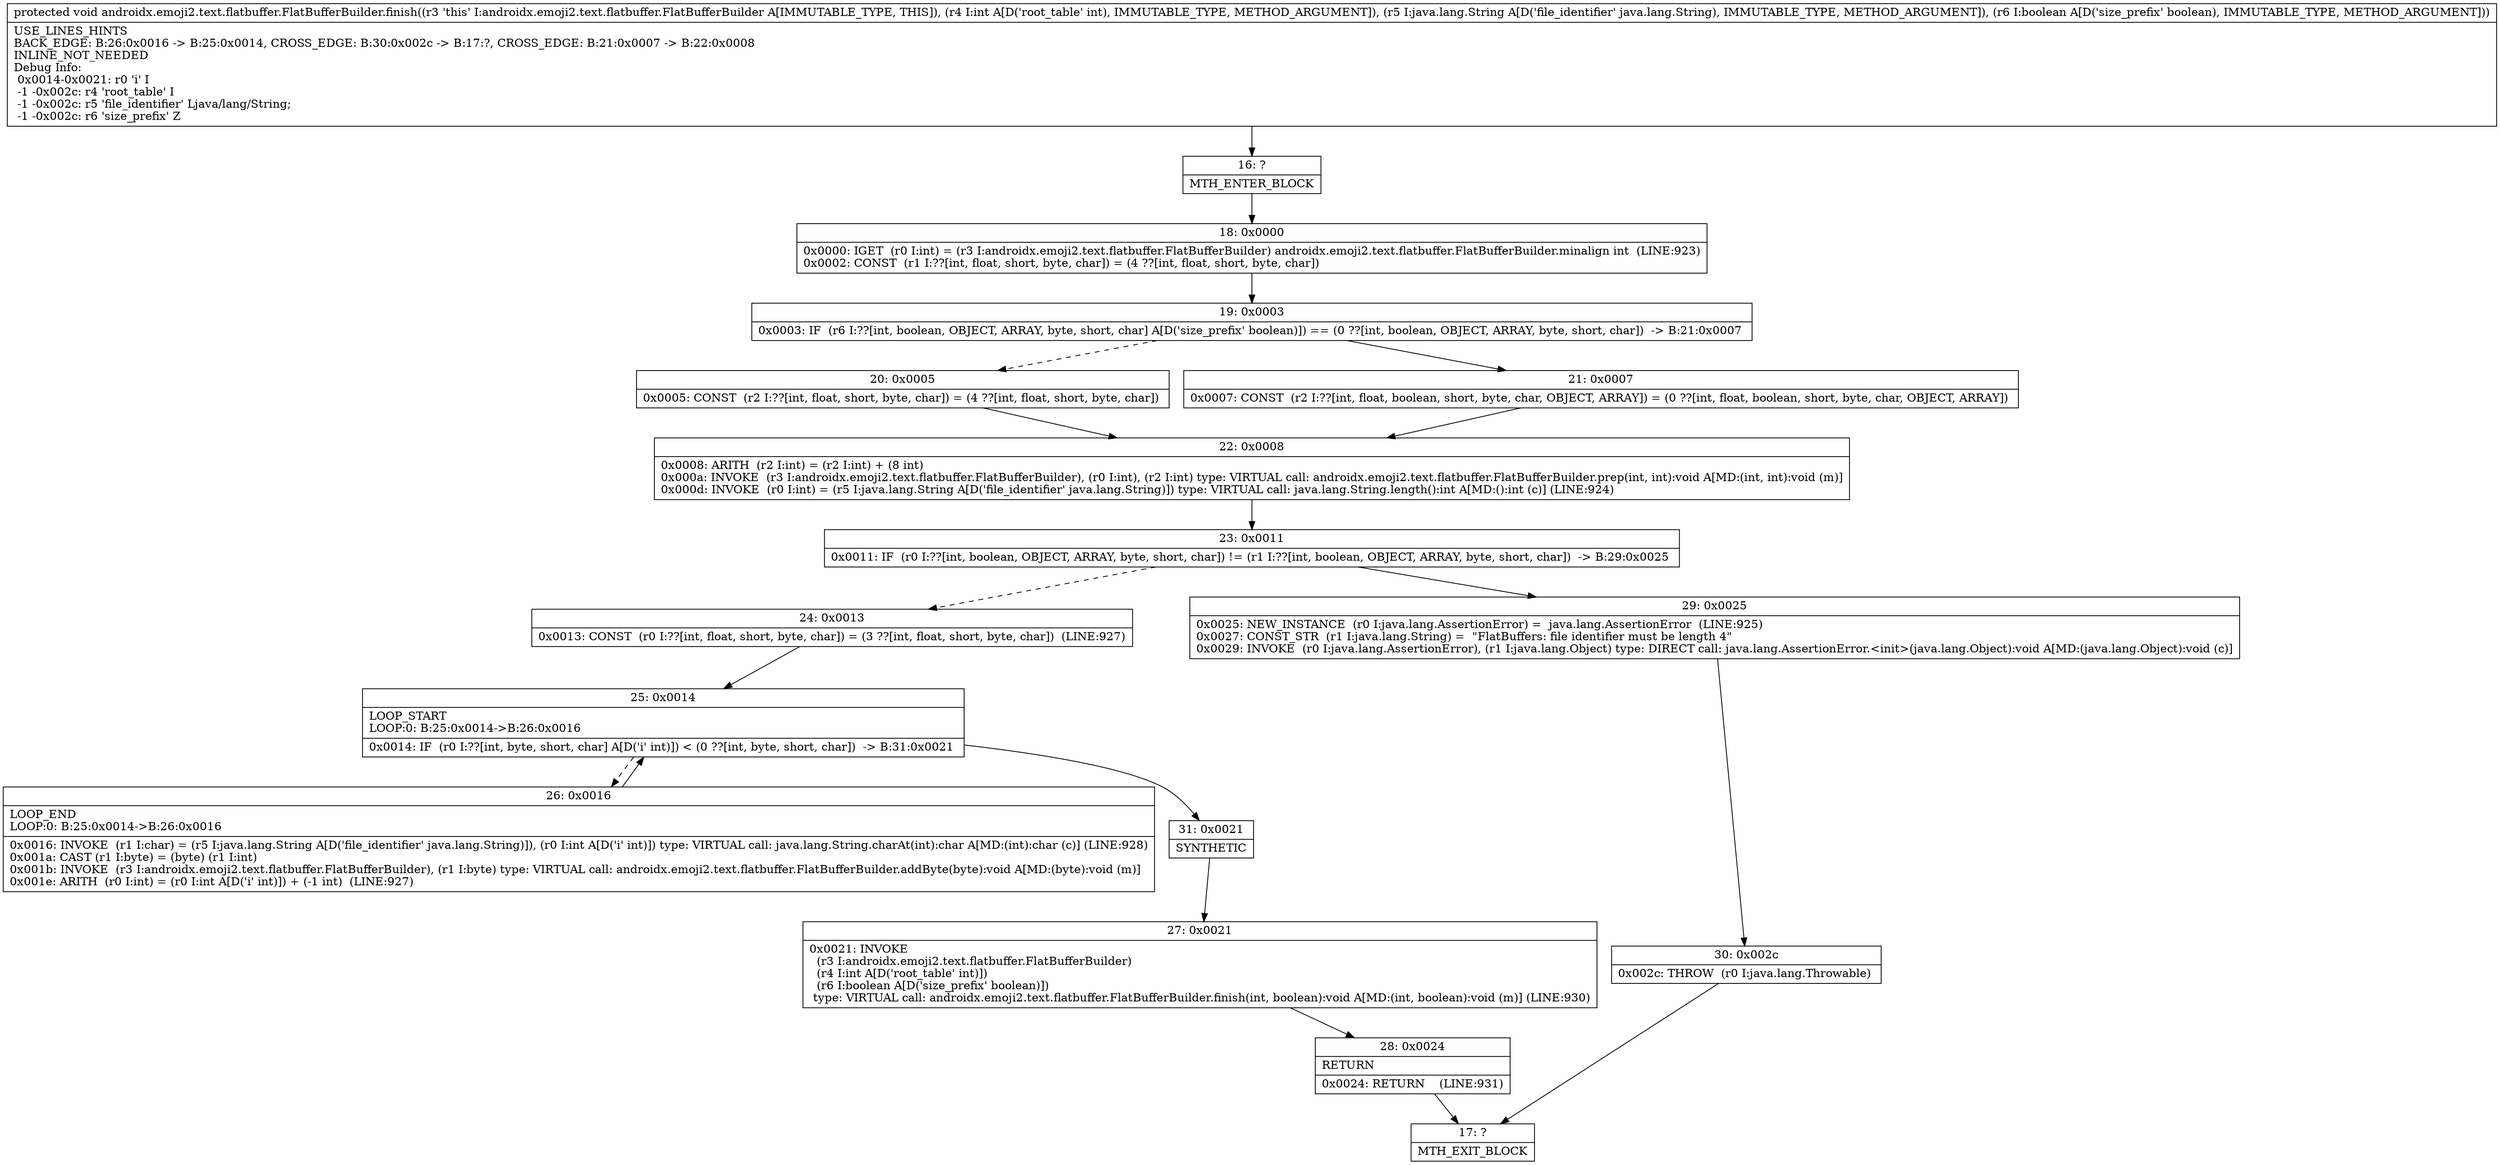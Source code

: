 digraph "CFG forandroidx.emoji2.text.flatbuffer.FlatBufferBuilder.finish(ILjava\/lang\/String;Z)V" {
Node_16 [shape=record,label="{16\:\ ?|MTH_ENTER_BLOCK\l}"];
Node_18 [shape=record,label="{18\:\ 0x0000|0x0000: IGET  (r0 I:int) = (r3 I:androidx.emoji2.text.flatbuffer.FlatBufferBuilder) androidx.emoji2.text.flatbuffer.FlatBufferBuilder.minalign int  (LINE:923)\l0x0002: CONST  (r1 I:??[int, float, short, byte, char]) = (4 ??[int, float, short, byte, char]) \l}"];
Node_19 [shape=record,label="{19\:\ 0x0003|0x0003: IF  (r6 I:??[int, boolean, OBJECT, ARRAY, byte, short, char] A[D('size_prefix' boolean)]) == (0 ??[int, boolean, OBJECT, ARRAY, byte, short, char])  \-\> B:21:0x0007 \l}"];
Node_20 [shape=record,label="{20\:\ 0x0005|0x0005: CONST  (r2 I:??[int, float, short, byte, char]) = (4 ??[int, float, short, byte, char]) \l}"];
Node_22 [shape=record,label="{22\:\ 0x0008|0x0008: ARITH  (r2 I:int) = (r2 I:int) + (8 int) \l0x000a: INVOKE  (r3 I:androidx.emoji2.text.flatbuffer.FlatBufferBuilder), (r0 I:int), (r2 I:int) type: VIRTUAL call: androidx.emoji2.text.flatbuffer.FlatBufferBuilder.prep(int, int):void A[MD:(int, int):void (m)]\l0x000d: INVOKE  (r0 I:int) = (r5 I:java.lang.String A[D('file_identifier' java.lang.String)]) type: VIRTUAL call: java.lang.String.length():int A[MD:():int (c)] (LINE:924)\l}"];
Node_23 [shape=record,label="{23\:\ 0x0011|0x0011: IF  (r0 I:??[int, boolean, OBJECT, ARRAY, byte, short, char]) != (r1 I:??[int, boolean, OBJECT, ARRAY, byte, short, char])  \-\> B:29:0x0025 \l}"];
Node_24 [shape=record,label="{24\:\ 0x0013|0x0013: CONST  (r0 I:??[int, float, short, byte, char]) = (3 ??[int, float, short, byte, char])  (LINE:927)\l}"];
Node_25 [shape=record,label="{25\:\ 0x0014|LOOP_START\lLOOP:0: B:25:0x0014\-\>B:26:0x0016\l|0x0014: IF  (r0 I:??[int, byte, short, char] A[D('i' int)]) \< (0 ??[int, byte, short, char])  \-\> B:31:0x0021 \l}"];
Node_26 [shape=record,label="{26\:\ 0x0016|LOOP_END\lLOOP:0: B:25:0x0014\-\>B:26:0x0016\l|0x0016: INVOKE  (r1 I:char) = (r5 I:java.lang.String A[D('file_identifier' java.lang.String)]), (r0 I:int A[D('i' int)]) type: VIRTUAL call: java.lang.String.charAt(int):char A[MD:(int):char (c)] (LINE:928)\l0x001a: CAST (r1 I:byte) = (byte) (r1 I:int) \l0x001b: INVOKE  (r3 I:androidx.emoji2.text.flatbuffer.FlatBufferBuilder), (r1 I:byte) type: VIRTUAL call: androidx.emoji2.text.flatbuffer.FlatBufferBuilder.addByte(byte):void A[MD:(byte):void (m)]\l0x001e: ARITH  (r0 I:int) = (r0 I:int A[D('i' int)]) + (\-1 int)  (LINE:927)\l}"];
Node_31 [shape=record,label="{31\:\ 0x0021|SYNTHETIC\l}"];
Node_27 [shape=record,label="{27\:\ 0x0021|0x0021: INVOKE  \l  (r3 I:androidx.emoji2.text.flatbuffer.FlatBufferBuilder)\l  (r4 I:int A[D('root_table' int)])\l  (r6 I:boolean A[D('size_prefix' boolean)])\l type: VIRTUAL call: androidx.emoji2.text.flatbuffer.FlatBufferBuilder.finish(int, boolean):void A[MD:(int, boolean):void (m)] (LINE:930)\l}"];
Node_28 [shape=record,label="{28\:\ 0x0024|RETURN\l|0x0024: RETURN    (LINE:931)\l}"];
Node_17 [shape=record,label="{17\:\ ?|MTH_EXIT_BLOCK\l}"];
Node_29 [shape=record,label="{29\:\ 0x0025|0x0025: NEW_INSTANCE  (r0 I:java.lang.AssertionError) =  java.lang.AssertionError  (LINE:925)\l0x0027: CONST_STR  (r1 I:java.lang.String) =  \"FlatBuffers: file identifier must be length 4\" \l0x0029: INVOKE  (r0 I:java.lang.AssertionError), (r1 I:java.lang.Object) type: DIRECT call: java.lang.AssertionError.\<init\>(java.lang.Object):void A[MD:(java.lang.Object):void (c)]\l}"];
Node_30 [shape=record,label="{30\:\ 0x002c|0x002c: THROW  (r0 I:java.lang.Throwable) \l}"];
Node_21 [shape=record,label="{21\:\ 0x0007|0x0007: CONST  (r2 I:??[int, float, boolean, short, byte, char, OBJECT, ARRAY]) = (0 ??[int, float, boolean, short, byte, char, OBJECT, ARRAY]) \l}"];
MethodNode[shape=record,label="{protected void androidx.emoji2.text.flatbuffer.FlatBufferBuilder.finish((r3 'this' I:androidx.emoji2.text.flatbuffer.FlatBufferBuilder A[IMMUTABLE_TYPE, THIS]), (r4 I:int A[D('root_table' int), IMMUTABLE_TYPE, METHOD_ARGUMENT]), (r5 I:java.lang.String A[D('file_identifier' java.lang.String), IMMUTABLE_TYPE, METHOD_ARGUMENT]), (r6 I:boolean A[D('size_prefix' boolean), IMMUTABLE_TYPE, METHOD_ARGUMENT]))  | USE_LINES_HINTS\lBACK_EDGE: B:26:0x0016 \-\> B:25:0x0014, CROSS_EDGE: B:30:0x002c \-\> B:17:?, CROSS_EDGE: B:21:0x0007 \-\> B:22:0x0008\lINLINE_NOT_NEEDED\lDebug Info:\l  0x0014\-0x0021: r0 'i' I\l  \-1 \-0x002c: r4 'root_table' I\l  \-1 \-0x002c: r5 'file_identifier' Ljava\/lang\/String;\l  \-1 \-0x002c: r6 'size_prefix' Z\l}"];
MethodNode -> Node_16;Node_16 -> Node_18;
Node_18 -> Node_19;
Node_19 -> Node_20[style=dashed];
Node_19 -> Node_21;
Node_20 -> Node_22;
Node_22 -> Node_23;
Node_23 -> Node_24[style=dashed];
Node_23 -> Node_29;
Node_24 -> Node_25;
Node_25 -> Node_26[style=dashed];
Node_25 -> Node_31;
Node_26 -> Node_25;
Node_31 -> Node_27;
Node_27 -> Node_28;
Node_28 -> Node_17;
Node_29 -> Node_30;
Node_30 -> Node_17;
Node_21 -> Node_22;
}

